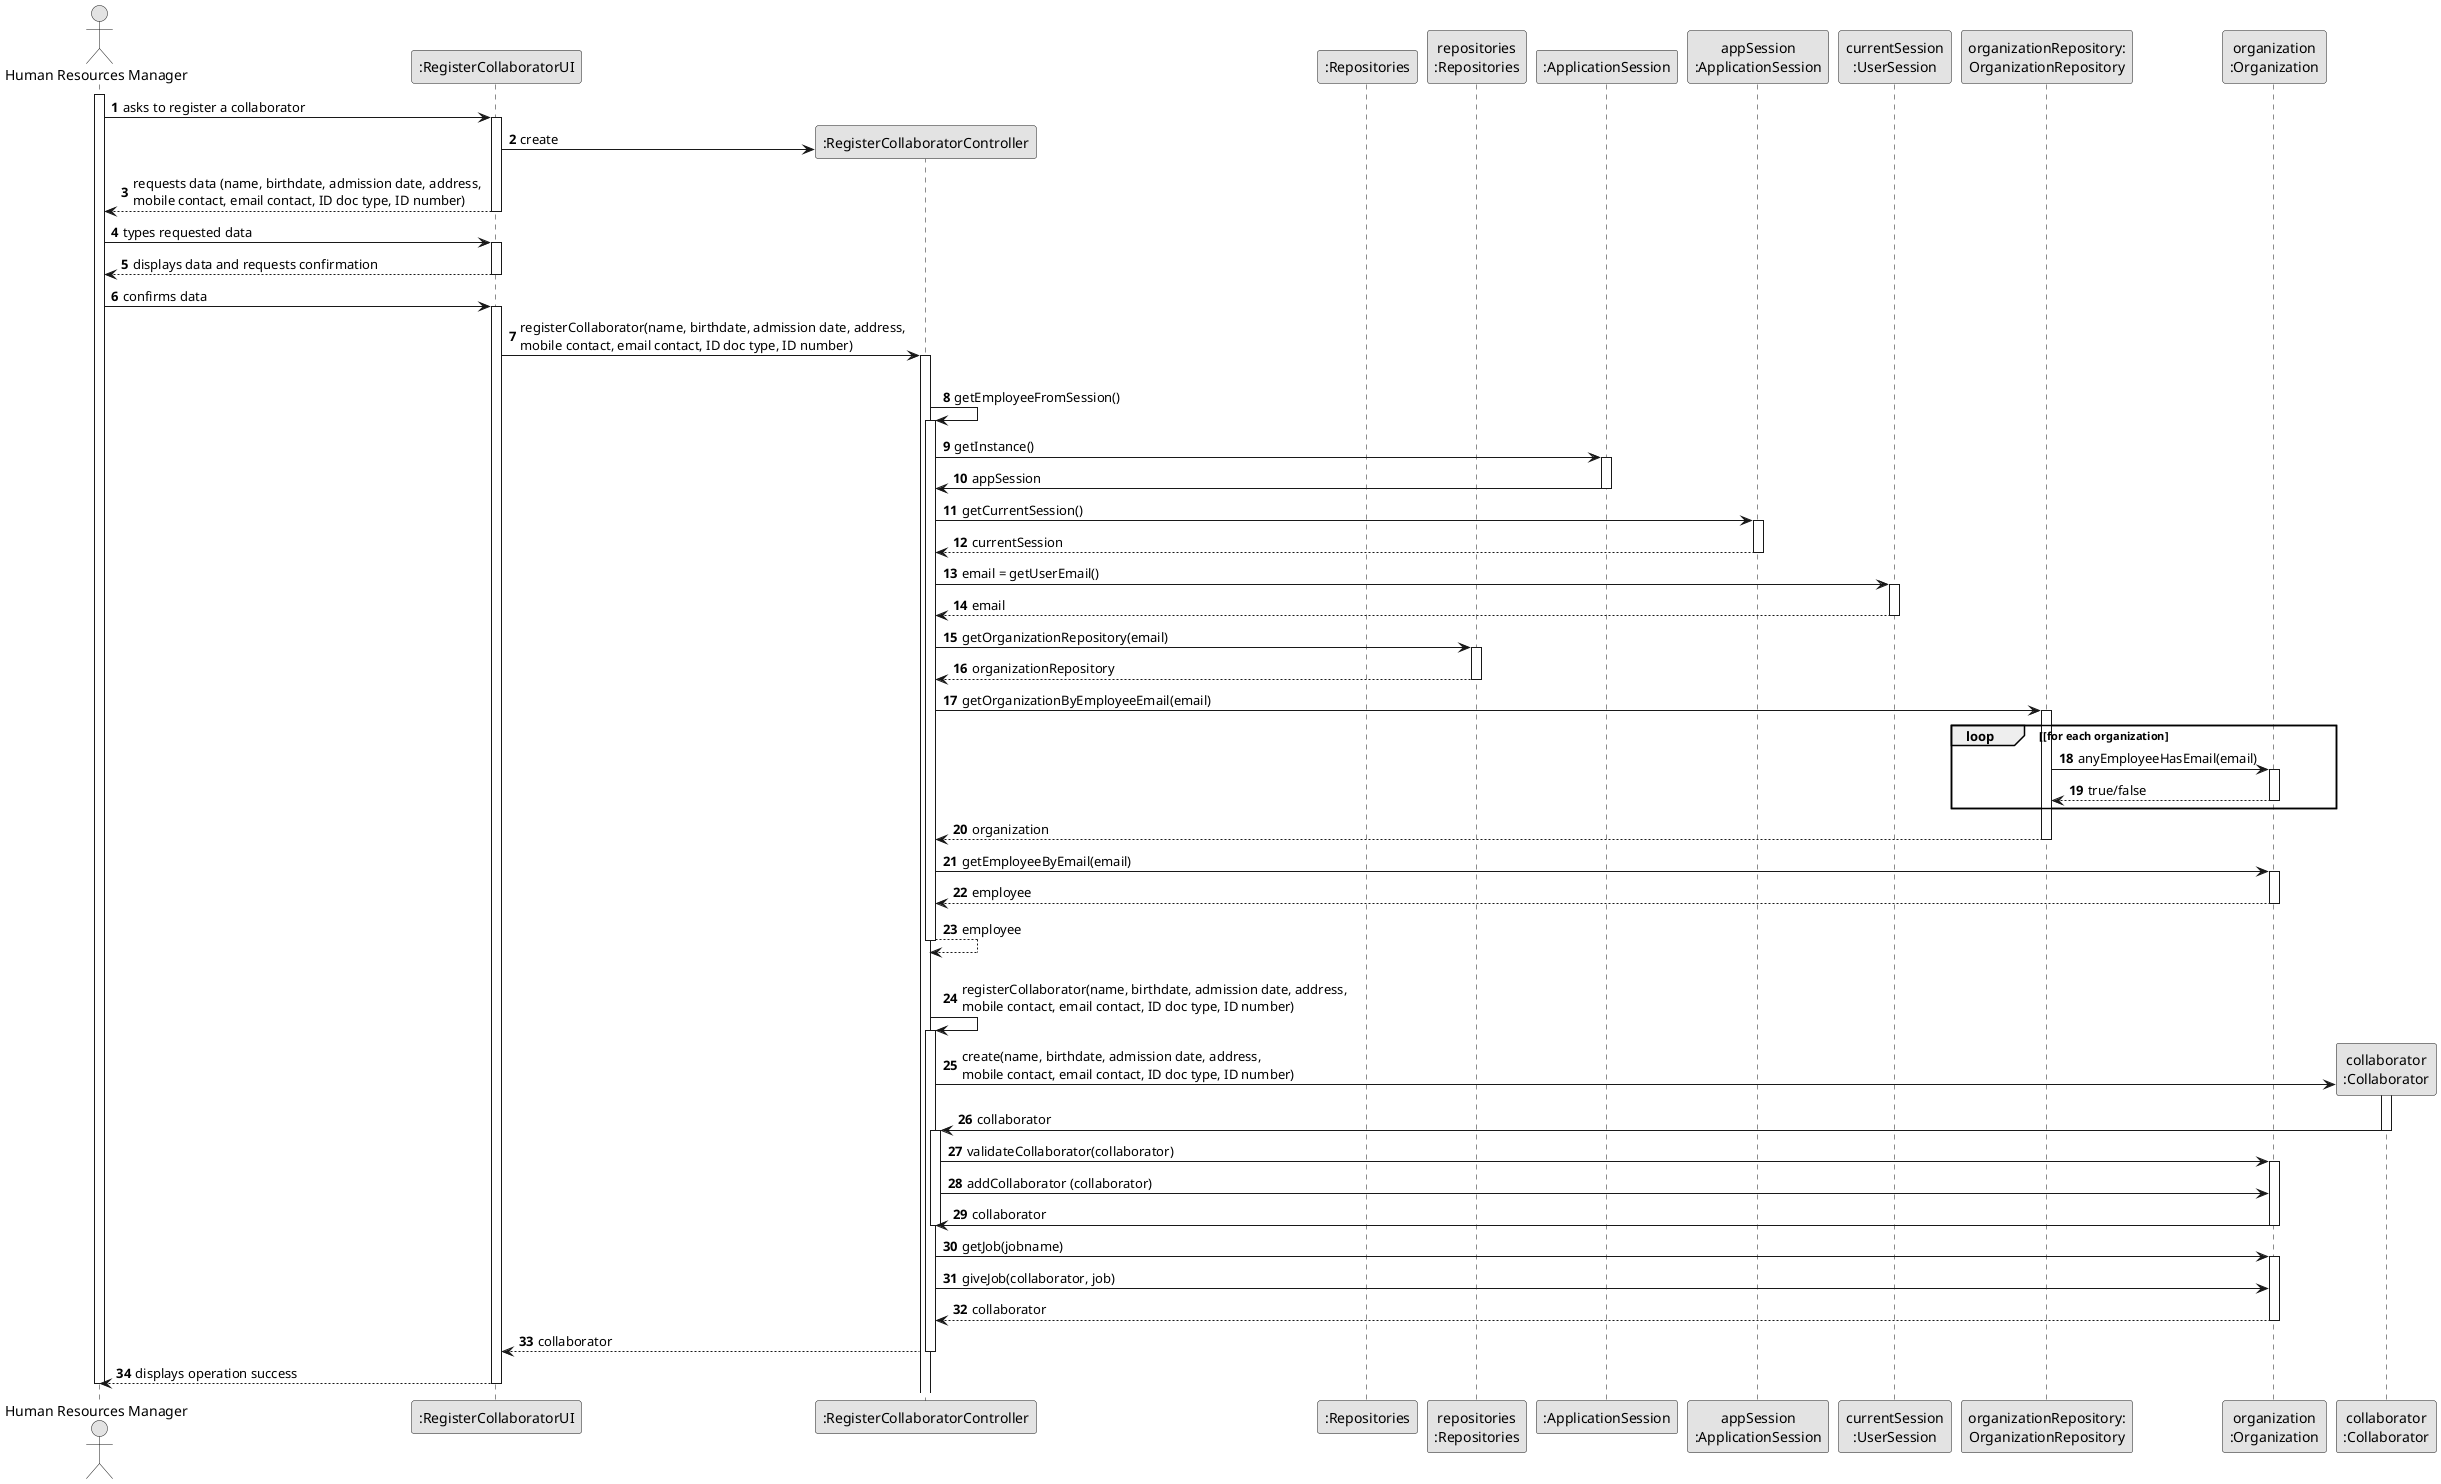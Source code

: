 @startuml
skinparam monochrome true
skinparam packageStyle rectangle
skinparam shadowing false

autonumber

'hide footbox
actor "Human Resources Manager" as ADM
participant ":RegisterCollaboratorUI" as UI
participant ":RegisterCollaboratorController" as CTRL
participant ":Repositories" as RepositorySingleton
participant "repositories\n:Repositories" as PLAT
participant ":ApplicationSession" as _APP
participant "appSession\n:ApplicationSession" as APP
participant "currentSession\n:UserSession" as SESSAO
participant "organizationRepository:\nOrganizationRepository" as OrganizationRepository
participant "organization\n:Organization" as ORG
participant "collaborator\n:Collaborator" as COLABORADOR

activate ADM

        ADM -> UI : asks to register a collaborator

        activate UI

'            UI --> ADM : requests data (name)
            'create CTRL
            UI -> CTRL** : create


    UI --> ADM : requests data (name, birthdate, admission date, address, \nmobile contact, email contact, ID doc type, ID number)
    deactivate UI

    ADM -> UI : types requested data
    activate UI

    UI --> ADM : displays data and requests confirmation
    deactivate UI
    ADM -> UI : confirms data
    activate UI

        UI -> CTRL : registerCollaborator(name, birthdate, admission date, address, \nmobile contact, email contact, ID doc type, ID number)
        activate CTRL

            |||
            CTRL -> CTRL : getEmployeeFromSession()
            activate CTRL

                CTRL -> _APP: getInstance()
                activate _APP
                    _APP -> CTRL: appSession
                deactivate _APP


                CTRL -> APP: getCurrentSession()
                activate APP

                    APP --> CTRL: currentSession
                deactivate APP

                CTRL -> SESSAO: email = getUserEmail()
                activate SESSAO

                    SESSAO --> CTRL: email
                deactivate SESSAO


                CTRL -> PLAT: getOrganizationRepository(email)
                activate PLAT

                    PLAT --> CTRL: organizationRepository
                deactivate PLAT


                CTRL -> OrganizationRepository: getOrganizationByEmployeeEmail(email)
                activate OrganizationRepository

                    loop [for each organization
                        OrganizationRepository -> ORG : anyEmployeeHasEmail(email)
                        activate ORG

                             ORG --> OrganizationRepository : true/false
                        deactivate ORG
                    end
                    OrganizationRepository --> CTRL : organization
                deactivate OrganizationRepository

                CTRL -> ORG: getEmployeeByEmail(email)
                activate ORG

                    ORG --> CTRL : employee
                deactivate ORG

                CTRL --> CTRL : employee
            deactivate CTRL

            |||
            CTRL -> CTRL: registerCollaborator(name, birthdate, admission date, address, \nmobile contact, email contact, ID doc type, ID number)
            activate CTRL
                       
                        CTRL -> COLABORADOR**: create(name, birthdate, admission date, address, \nmobile contact, email contact, ID doc type, ID number)
                        activate COLABORADOR
                        
                        COLABORADOR -> CTRL : collaborator
                        deactivate COLABORADOR
                        
                        activate CTRL
                        
                        CTRL -> ORG : validateCollaborator(collaborator)
                        activate ORG
                        CTRL -> ORG : addCollaborator (collaborator)


                   

                       ORG -> CTRL: collaborator
                       deactivate CTRL
                       deactivate ORG

   CTRL -> ORG: getJob(jobname)
     activate ORG


        CTRL -> ORG: giveJob(collaborator, job)


                ORG --> CTRL : collaborator

            deactivate ORG

            CTRL --> UI: collaborator
            deactivate CTRL
            UI --> ADM: displays operation success
    deactivate UI

deactivate ADM

@enduml